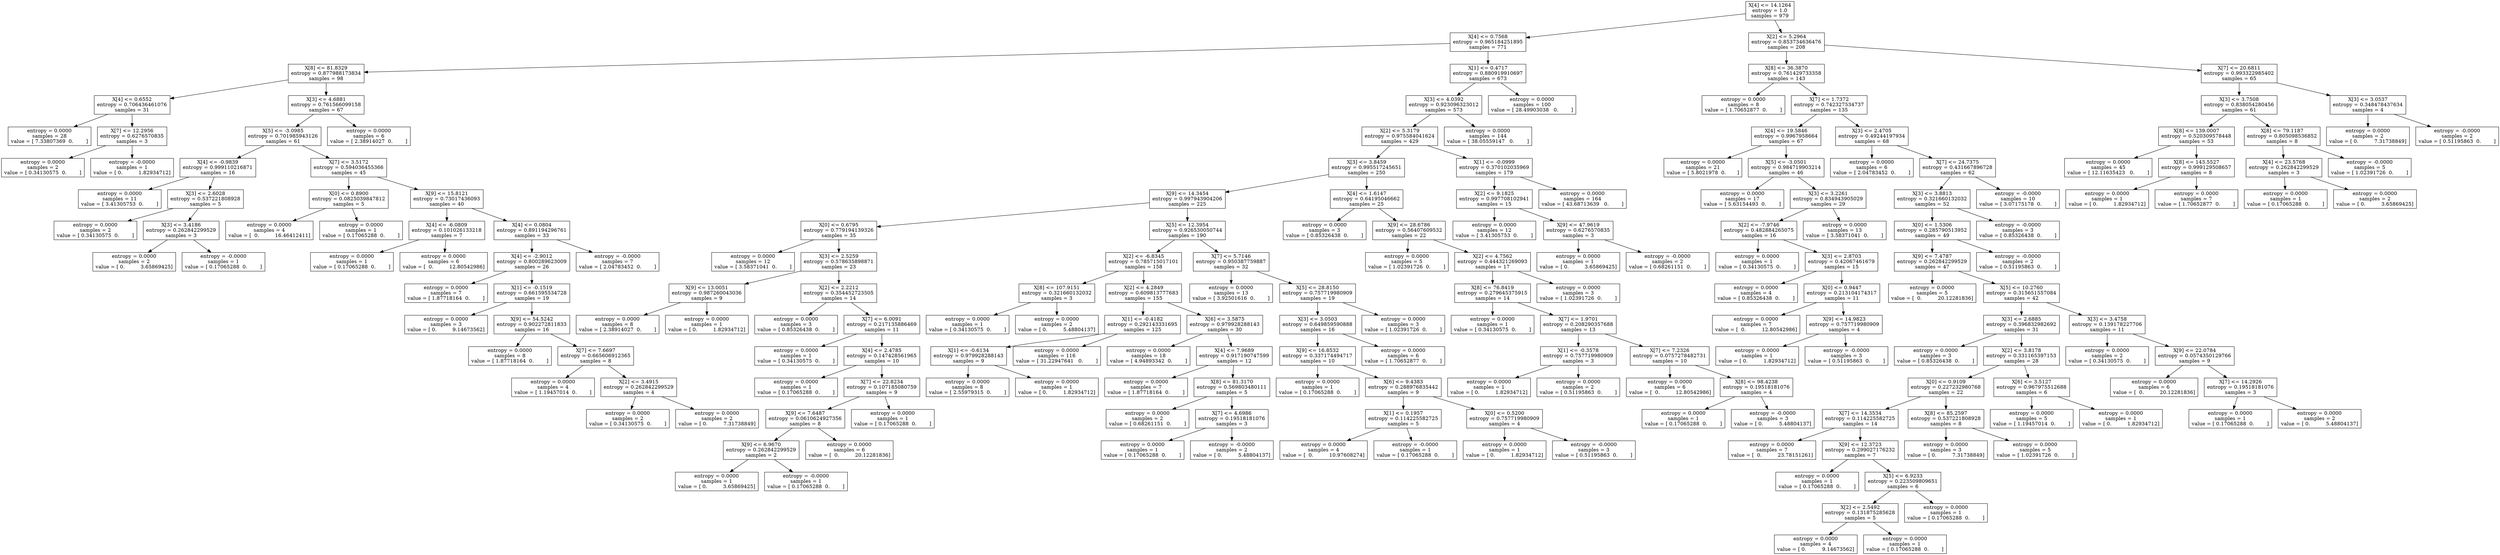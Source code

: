 digraph Tree {
0 [label="X[4] <= 14.1264\nentropy = 1.0\nsamples = 979", shape="box"] ;
1 [label="X[4] <= 0.7568\nentropy = 0.965184251895\nsamples = 771", shape="box"] ;
0 -> 1 ;
2 [label="X[8] <= 81.8329\nentropy = 0.877988173834\nsamples = 98", shape="box"] ;
1 -> 2 ;
3 [label="X[4] <= 0.6552\nentropy = 0.706436461076\nsamples = 31", shape="box"] ;
2 -> 3 ;
4 [label="entropy = 0.0000\nsamples = 28\nvalue = [ 7.33807369  0.        ]", shape="box"] ;
3 -> 4 ;
5 [label="X[7] <= 12.2956\nentropy = 0.6276570835\nsamples = 3", shape="box"] ;
3 -> 5 ;
6 [label="entropy = 0.0000\nsamples = 2\nvalue = [ 0.34130575  0.        ]", shape="box"] ;
5 -> 6 ;
7 [label="entropy = -0.0000\nsamples = 1\nvalue = [ 0.          1.82934712]", shape="box"] ;
5 -> 7 ;
8 [label="X[3] <= 4.6881\nentropy = 0.761566099158\nsamples = 67", shape="box"] ;
2 -> 8 ;
9 [label="X[5] <= -3.0985\nentropy = 0.701985943126\nsamples = 61", shape="box"] ;
8 -> 9 ;
10 [label="X[4] <= -0.9839\nentropy = 0.999110216871\nsamples = 16", shape="box"] ;
9 -> 10 ;
11 [label="entropy = 0.0000\nsamples = 11\nvalue = [ 3.41305753  0.        ]", shape="box"] ;
10 -> 11 ;
12 [label="X[3] <= 2.6028\nentropy = 0.537221808928\nsamples = 5", shape="box"] ;
10 -> 12 ;
13 [label="entropy = 0.0000\nsamples = 2\nvalue = [ 0.34130575  0.        ]", shape="box"] ;
12 -> 13 ;
14 [label="X[3] <= 3.4186\nentropy = 0.262842299529\nsamples = 3", shape="box"] ;
12 -> 14 ;
15 [label="entropy = 0.0000\nsamples = 2\nvalue = [ 0.          3.65869425]", shape="box"] ;
14 -> 15 ;
16 [label="entropy = -0.0000\nsamples = 1\nvalue = [ 0.17065288  0.        ]", shape="box"] ;
14 -> 16 ;
17 [label="X[7] <= 3.5172\nentropy = 0.594036455366\nsamples = 45", shape="box"] ;
9 -> 17 ;
18 [label="X[0] <= 0.8900\nentropy = 0.0825039847812\nsamples = 5", shape="box"] ;
17 -> 18 ;
19 [label="entropy = 0.0000\nsamples = 4\nvalue = [  0.          16.46412411]", shape="box"] ;
18 -> 19 ;
20 [label="entropy = 0.0000\nsamples = 1\nvalue = [ 0.17065288  0.        ]", shape="box"] ;
18 -> 20 ;
21 [label="X[9] <= 15.8121\nentropy = 0.73017436093\nsamples = 40", shape="box"] ;
17 -> 21 ;
22 [label="X[4] <= -6.0809\nentropy = 0.101026133218\nsamples = 7", shape="box"] ;
21 -> 22 ;
23 [label="entropy = 0.0000\nsamples = 1\nvalue = [ 0.17065288  0.        ]", shape="box"] ;
22 -> 23 ;
24 [label="entropy = 0.0000\nsamples = 6\nvalue = [  0.          12.80542986]", shape="box"] ;
22 -> 24 ;
25 [label="X[4] <= 0.0804\nentropy = 0.891194296761\nsamples = 33", shape="box"] ;
21 -> 25 ;
26 [label="X[4] <= -2.9012\nentropy = 0.800289623009\nsamples = 26", shape="box"] ;
25 -> 26 ;
27 [label="entropy = 0.0000\nsamples = 7\nvalue = [ 1.87718164  0.        ]", shape="box"] ;
26 -> 27 ;
28 [label="X[1] <= -0.1519\nentropy = 0.661595534728\nsamples = 19", shape="box"] ;
26 -> 28 ;
29 [label="entropy = 0.0000\nsamples = 3\nvalue = [ 0.          9.14673562]", shape="box"] ;
28 -> 29 ;
30 [label="X[9] <= 54.5242\nentropy = 0.902272811833\nsamples = 16", shape="box"] ;
28 -> 30 ;
31 [label="entropy = 0.0000\nsamples = 8\nvalue = [ 1.87718164  0.        ]", shape="box"] ;
30 -> 31 ;
32 [label="X[7] <= 7.6697\nentropy = 0.665606912365\nsamples = 8", shape="box"] ;
30 -> 32 ;
33 [label="entropy = 0.0000\nsamples = 4\nvalue = [ 1.19457014  0.        ]", shape="box"] ;
32 -> 33 ;
34 [label="X[2] <= 3.4915\nentropy = 0.262842299529\nsamples = 4", shape="box"] ;
32 -> 34 ;
35 [label="entropy = 0.0000\nsamples = 2\nvalue = [ 0.34130575  0.        ]", shape="box"] ;
34 -> 35 ;
36 [label="entropy = 0.0000\nsamples = 2\nvalue = [ 0.          7.31738849]", shape="box"] ;
34 -> 36 ;
37 [label="entropy = -0.0000\nsamples = 7\nvalue = [ 2.04783452  0.        ]", shape="box"] ;
25 -> 37 ;
38 [label="entropy = 0.0000\nsamples = 6\nvalue = [ 2.38914027  0.        ]", shape="box"] ;
8 -> 38 ;
39 [label="X[1] <= 0.4717\nentropy = 0.880919910697\nsamples = 673", shape="box"] ;
1 -> 39 ;
40 [label="X[3] <= 4.0392\nentropy = 0.923096323012\nsamples = 573", shape="box"] ;
39 -> 40 ;
41 [label="X[2] <= 5.3179\nentropy = 0.975584041624\nsamples = 429", shape="box"] ;
40 -> 41 ;
42 [label="X[3] <= 3.8459\nentropy = 0.995517245651\nsamples = 250", shape="box"] ;
41 -> 42 ;
43 [label="X[9] <= 14.3454\nentropy = 0.997943904206\nsamples = 225", shape="box"] ;
42 -> 43 ;
44 [label="X[0] <= 0.6795\nentropy = 0.779194139326\nsamples = 35", shape="box"] ;
43 -> 44 ;
45 [label="entropy = 0.0000\nsamples = 12\nvalue = [ 3.58371041  0.        ]", shape="box"] ;
44 -> 45 ;
46 [label="X[3] <= 2.5259\nentropy = 0.578635898871\nsamples = 23", shape="box"] ;
44 -> 46 ;
47 [label="X[9] <= 13.0051\nentropy = 0.987260043036\nsamples = 9", shape="box"] ;
46 -> 47 ;
48 [label="entropy = 0.0000\nsamples = 8\nvalue = [ 2.38914027  0.        ]", shape="box"] ;
47 -> 48 ;
49 [label="entropy = 0.0000\nsamples = 1\nvalue = [ 0.          1.82934712]", shape="box"] ;
47 -> 49 ;
50 [label="X[2] <= 2.2212\nentropy = 0.354452723505\nsamples = 14", shape="box"] ;
46 -> 50 ;
51 [label="entropy = 0.0000\nsamples = 3\nvalue = [ 0.85326438  0.        ]", shape="box"] ;
50 -> 51 ;
52 [label="X[7] <= 6.0091\nentropy = 0.217135886469\nsamples = 11", shape="box"] ;
50 -> 52 ;
53 [label="entropy = 0.0000\nsamples = 1\nvalue = [ 0.34130575  0.        ]", shape="box"] ;
52 -> 53 ;
54 [label="X[4] <= 2.4785\nentropy = 0.147428561965\nsamples = 10", shape="box"] ;
52 -> 54 ;
55 [label="entropy = 0.0000\nsamples = 1\nvalue = [ 0.17065288  0.        ]", shape="box"] ;
54 -> 55 ;
56 [label="X[7] <= 22.8234\nentropy = 0.107185080759\nsamples = 9", shape="box"] ;
54 -> 56 ;
57 [label="X[9] <= 7.6487\nentropy = 0.0610624927356\nsamples = 8", shape="box"] ;
56 -> 57 ;
58 [label="X[9] <= 6.9670\nentropy = 0.262842299529\nsamples = 2", shape="box"] ;
57 -> 58 ;
59 [label="entropy = 0.0000\nsamples = 1\nvalue = [ 0.          3.65869425]", shape="box"] ;
58 -> 59 ;
60 [label="entropy = -0.0000\nsamples = 1\nvalue = [ 0.17065288  0.        ]", shape="box"] ;
58 -> 60 ;
61 [label="entropy = 0.0000\nsamples = 6\nvalue = [  0.          20.12281836]", shape="box"] ;
57 -> 61 ;
62 [label="entropy = 0.0000\nsamples = 1\nvalue = [ 0.17065288  0.        ]", shape="box"] ;
56 -> 62 ;
63 [label="X[5] <= 12.3954\nentropy = 0.926530050744\nsamples = 190", shape="box"] ;
43 -> 63 ;
64 [label="X[2] <= -6.8345\nentropy = 0.785715017101\nsamples = 158", shape="box"] ;
63 -> 64 ;
65 [label="X[8] <= 107.9151\nentropy = 0.321660132032\nsamples = 3", shape="box"] ;
64 -> 65 ;
66 [label="entropy = 0.0000\nsamples = 1\nvalue = [ 0.34130575  0.        ]", shape="box"] ;
65 -> 66 ;
67 [label="entropy = 0.0000\nsamples = 2\nvalue = [ 0.          5.48804137]", shape="box"] ;
65 -> 67 ;
68 [label="X[2] <= 4.2849\nentropy = 0.609813777683\nsamples = 155", shape="box"] ;
64 -> 68 ;
69 [label="X[1] <= -0.4182\nentropy = 0.292143331695\nsamples = 125", shape="box"] ;
68 -> 69 ;
70 [label="X[1] <= -0.6134\nentropy = 0.979928288143\nsamples = 9", shape="box"] ;
69 -> 70 ;
71 [label="entropy = 0.0000\nsamples = 8\nvalue = [ 2.55979315  0.        ]", shape="box"] ;
70 -> 71 ;
72 [label="entropy = 0.0000\nsamples = 1\nvalue = [ 0.          1.82934712]", shape="box"] ;
70 -> 72 ;
73 [label="entropy = 0.0000\nsamples = 116\nvalue = [ 31.22947641   0.        ]", shape="box"] ;
69 -> 73 ;
74 [label="X[6] <= 3.5875\nentropy = 0.979928288143\nsamples = 30", shape="box"] ;
68 -> 74 ;
75 [label="entropy = 0.0000\nsamples = 18\nvalue = [ 4.94893342  0.        ]", shape="box"] ;
74 -> 75 ;
76 [label="X[4] <= 7.9689\nentropy = 0.917190747599\nsamples = 12", shape="box"] ;
74 -> 76 ;
77 [label="entropy = 0.0000\nsamples = 7\nvalue = [ 1.87718164  0.        ]", shape="box"] ;
76 -> 77 ;
78 [label="X[8] <= 81.3170\nentropy = 0.569803480111\nsamples = 5", shape="box"] ;
76 -> 78 ;
79 [label="entropy = 0.0000\nsamples = 2\nvalue = [ 0.68261151  0.        ]", shape="box"] ;
78 -> 79 ;
80 [label="X[7] <= 4.6986\nentropy = 0.19518181076\nsamples = 3", shape="box"] ;
78 -> 80 ;
81 [label="entropy = 0.0000\nsamples = 1\nvalue = [ 0.17065288  0.        ]", shape="box"] ;
80 -> 81 ;
82 [label="entropy = -0.0000\nsamples = 2\nvalue = [ 0.          5.48804137]", shape="box"] ;
80 -> 82 ;
83 [label="X[7] <= 5.7146\nentropy = 0.950387759887\nsamples = 32", shape="box"] ;
63 -> 83 ;
84 [label="entropy = 0.0000\nsamples = 13\nvalue = [ 3.92501616  0.        ]", shape="box"] ;
83 -> 84 ;
85 [label="X[5] <= 28.8150\nentropy = 0.757719980909\nsamples = 19", shape="box"] ;
83 -> 85 ;
86 [label="X[3] <= 3.0503\nentropy = 0.649859590888\nsamples = 16", shape="box"] ;
85 -> 86 ;
87 [label="X[9] <= 16.8532\nentropy = 0.337174494717\nsamples = 10", shape="box"] ;
86 -> 87 ;
88 [label="entropy = 0.0000\nsamples = 1\nvalue = [ 0.17065288  0.        ]", shape="box"] ;
87 -> 88 ;
89 [label="X[6] <= 9.4383\nentropy = 0.288976835442\nsamples = 9", shape="box"] ;
87 -> 89 ;
90 [label="X[1] <= 0.1957\nentropy = 0.114225582725\nsamples = 5", shape="box"] ;
89 -> 90 ;
91 [label="entropy = 0.0000\nsamples = 4\nvalue = [  0.          10.97608274]", shape="box"] ;
90 -> 91 ;
92 [label="entropy = -0.0000\nsamples = 1\nvalue = [ 0.17065288  0.        ]", shape="box"] ;
90 -> 92 ;
93 [label="X[0] <= 0.5200\nentropy = 0.757719980909\nsamples = 4", shape="box"] ;
89 -> 93 ;
94 [label="entropy = 0.0000\nsamples = 1\nvalue = [ 0.          1.82934712]", shape="box"] ;
93 -> 94 ;
95 [label="entropy = -0.0000\nsamples = 3\nvalue = [ 0.51195863  0.        ]", shape="box"] ;
93 -> 95 ;
96 [label="entropy = 0.0000\nsamples = 6\nvalue = [ 1.70652877  0.        ]", shape="box"] ;
86 -> 96 ;
97 [label="entropy = 0.0000\nsamples = 3\nvalue = [ 1.02391726  0.        ]", shape="box"] ;
85 -> 97 ;
98 [label="X[4] <= 1.6147\nentropy = 0.64195046662\nsamples = 25", shape="box"] ;
42 -> 98 ;
99 [label="entropy = 0.0000\nsamples = 3\nvalue = [ 0.85326438  0.        ]", shape="box"] ;
98 -> 99 ;
100 [label="X[9] <= 28.6786\nentropy = 0.56407609532\nsamples = 22", shape="box"] ;
98 -> 100 ;
101 [label="entropy = 0.0000\nsamples = 5\nvalue = [ 1.02391726  0.        ]", shape="box"] ;
100 -> 101 ;
102 [label="X[2] <= 4.7562\nentropy = 0.444321269093\nsamples = 17", shape="box"] ;
100 -> 102 ;
103 [label="X[8] <= 76.8419\nentropy = 0.279645375915\nsamples = 14", shape="box"] ;
102 -> 103 ;
104 [label="entropy = 0.0000\nsamples = 1\nvalue = [ 0.34130575  0.        ]", shape="box"] ;
103 -> 104 ;
105 [label="X[7] <= 1.9701\nentropy = 0.208290357688\nsamples = 13", shape="box"] ;
103 -> 105 ;
106 [label="X[1] <= -0.3578\nentropy = 0.757719980909\nsamples = 3", shape="box"] ;
105 -> 106 ;
107 [label="entropy = 0.0000\nsamples = 1\nvalue = [ 0.          1.82934712]", shape="box"] ;
106 -> 107 ;
108 [label="entropy = 0.0000\nsamples = 2\nvalue = [ 0.51195863  0.        ]", shape="box"] ;
106 -> 108 ;
109 [label="X[7] <= 7.2326\nentropy = 0.0757278482731\nsamples = 10", shape="box"] ;
105 -> 109 ;
110 [label="entropy = 0.0000\nsamples = 6\nvalue = [  0.          12.80542986]", shape="box"] ;
109 -> 110 ;
111 [label="X[8] <= 98.4238\nentropy = 0.19518181076\nsamples = 4", shape="box"] ;
109 -> 111 ;
112 [label="entropy = 0.0000\nsamples = 1\nvalue = [ 0.17065288  0.        ]", shape="box"] ;
111 -> 112 ;
113 [label="entropy = -0.0000\nsamples = 3\nvalue = [ 0.          5.48804137]", shape="box"] ;
111 -> 113 ;
114 [label="entropy = 0.0000\nsamples = 3\nvalue = [ 1.02391726  0.        ]", shape="box"] ;
102 -> 114 ;
115 [label="X[1] <= -0.0999\nentropy = 0.370102035969\nsamples = 179", shape="box"] ;
41 -> 115 ;
116 [label="X[2] <= 9.1825\nentropy = 0.997708102941\nsamples = 15", shape="box"] ;
115 -> 116 ;
117 [label="entropy = 0.0000\nsamples = 12\nvalue = [ 3.41305753  0.        ]", shape="box"] ;
116 -> 117 ;
118 [label="X[9] <= 47.9619\nentropy = 0.6276570835\nsamples = 3", shape="box"] ;
116 -> 118 ;
119 [label="entropy = 0.0000\nsamples = 1\nvalue = [ 0.          3.65869425]", shape="box"] ;
118 -> 119 ;
120 [label="entropy = -0.0000\nsamples = 2\nvalue = [ 0.68261151  0.        ]", shape="box"] ;
118 -> 120 ;
121 [label="entropy = 0.0000\nsamples = 164\nvalue = [ 43.68713639   0.        ]", shape="box"] ;
115 -> 121 ;
122 [label="entropy = 0.0000\nsamples = 144\nvalue = [ 38.05559147   0.        ]", shape="box"] ;
40 -> 122 ;
123 [label="entropy = 0.0000\nsamples = 100\nvalue = [ 28.49903038   0.        ]", shape="box"] ;
39 -> 123 ;
124 [label="X[2] <= 5.2964\nentropy = 0.853734636476\nsamples = 208", shape="box"] ;
0 -> 124 ;
125 [label="X[8] <= 36.3870\nentropy = 0.761429733358\nsamples = 143", shape="box"] ;
124 -> 125 ;
126 [label="entropy = 0.0000\nsamples = 8\nvalue = [ 1.70652877  0.        ]", shape="box"] ;
125 -> 126 ;
127 [label="X[7] <= 1.7372\nentropy = 0.742327534737\nsamples = 135", shape="box"] ;
125 -> 127 ;
128 [label="X[4] <= 19.5846\nentropy = 0.9967958664\nsamples = 67", shape="box"] ;
127 -> 128 ;
129 [label="entropy = 0.0000\nsamples = 21\nvalue = [ 5.8021978  0.       ]", shape="box"] ;
128 -> 129 ;
130 [label="X[5] <= -3.0501\nentropy = 0.984719903214\nsamples = 46", shape="box"] ;
128 -> 130 ;
131 [label="entropy = 0.0000\nsamples = 17\nvalue = [ 5.63154493  0.        ]", shape="box"] ;
130 -> 131 ;
132 [label="X[3] <= 3.2261\nentropy = 0.834943905029\nsamples = 29", shape="box"] ;
130 -> 132 ;
133 [label="X[2] <= -7.9746\nentropy = 0.482884265075\nsamples = 16", shape="box"] ;
132 -> 133 ;
134 [label="entropy = 0.0000\nsamples = 1\nvalue = [ 0.34130575  0.        ]", shape="box"] ;
133 -> 134 ;
135 [label="X[3] <= 2.8703\nentropy = 0.42067461679\nsamples = 15", shape="box"] ;
133 -> 135 ;
136 [label="entropy = 0.0000\nsamples = 4\nvalue = [ 0.85326438  0.        ]", shape="box"] ;
135 -> 136 ;
137 [label="X[0] <= 0.9447\nentropy = 0.213104174317\nsamples = 11", shape="box"] ;
135 -> 137 ;
138 [label="entropy = 0.0000\nsamples = 7\nvalue = [  0.          12.80542986]", shape="box"] ;
137 -> 138 ;
139 [label="X[9] <= 14.9823\nentropy = 0.757719980909\nsamples = 4", shape="box"] ;
137 -> 139 ;
140 [label="entropy = 0.0000\nsamples = 1\nvalue = [ 0.          1.82934712]", shape="box"] ;
139 -> 140 ;
141 [label="entropy = -0.0000\nsamples = 3\nvalue = [ 0.51195863  0.        ]", shape="box"] ;
139 -> 141 ;
142 [label="entropy = 0.0000\nsamples = 13\nvalue = [ 3.58371041  0.        ]", shape="box"] ;
132 -> 142 ;
143 [label="X[3] <= 2.4705\nentropy = 0.49244197934\nsamples = 68", shape="box"] ;
127 -> 143 ;
144 [label="entropy = 0.0000\nsamples = 6\nvalue = [ 2.04783452  0.        ]", shape="box"] ;
143 -> 144 ;
145 [label="X[7] <= 24.7375\nentropy = 0.431667896728\nsamples = 62", shape="box"] ;
143 -> 145 ;
146 [label="X[3] <= 3.8813\nentropy = 0.321660132032\nsamples = 52", shape="box"] ;
145 -> 146 ;
147 [label="X[0] <= 1.5306\nentropy = 0.285790513952\nsamples = 49", shape="box"] ;
146 -> 147 ;
148 [label="X[9] <= 7.4787\nentropy = 0.262842299529\nsamples = 47", shape="box"] ;
147 -> 148 ;
149 [label="entropy = 0.0000\nsamples = 5\nvalue = [  0.          20.12281836]", shape="box"] ;
148 -> 149 ;
150 [label="X[5] <= 10.2760\nentropy = 0.315651557084\nsamples = 42", shape="box"] ;
148 -> 150 ;
151 [label="X[3] <= 2.6885\nentropy = 0.396832982692\nsamples = 31", shape="box"] ;
150 -> 151 ;
152 [label="entropy = 0.0000\nsamples = 3\nvalue = [ 0.85326438  0.        ]", shape="box"] ;
151 -> 152 ;
153 [label="X[2] <= 3.8178\nentropy = 0.331165397153\nsamples = 28", shape="box"] ;
151 -> 153 ;
154 [label="X[0] <= 0.9109\nentropy = 0.227232980768\nsamples = 22", shape="box"] ;
153 -> 154 ;
155 [label="X[7] <= 14.3534\nentropy = 0.114225582725\nsamples = 14", shape="box"] ;
154 -> 155 ;
156 [label="entropy = 0.0000\nsamples = 7\nvalue = [  0.          23.78151261]", shape="box"] ;
155 -> 156 ;
157 [label="X[9] <= 12.3723\nentropy = 0.299027176232\nsamples = 7", shape="box"] ;
155 -> 157 ;
158 [label="entropy = 0.0000\nsamples = 1\nvalue = [ 0.17065288  0.        ]", shape="box"] ;
157 -> 158 ;
159 [label="X[5] <= 6.9233\nentropy = 0.223509809651\nsamples = 6", shape="box"] ;
157 -> 159 ;
160 [label="X[2] <= 2.5492\nentropy = 0.131875285628\nsamples = 5", shape="box"] ;
159 -> 160 ;
161 [label="entropy = 0.0000\nsamples = 4\nvalue = [ 0.          9.14673562]", shape="box"] ;
160 -> 161 ;
162 [label="entropy = 0.0000\nsamples = 1\nvalue = [ 0.17065288  0.        ]", shape="box"] ;
160 -> 162 ;
163 [label="entropy = 0.0000\nsamples = 1\nvalue = [ 0.17065288  0.        ]", shape="box"] ;
159 -> 163 ;
164 [label="X[8] <= 85.2597\nentropy = 0.537221808928\nsamples = 8", shape="box"] ;
154 -> 164 ;
165 [label="entropy = 0.0000\nsamples = 3\nvalue = [ 0.          7.31738849]", shape="box"] ;
164 -> 165 ;
166 [label="entropy = 0.0000\nsamples = 5\nvalue = [ 1.02391726  0.        ]", shape="box"] ;
164 -> 166 ;
167 [label="X[6] <= 3.5127\nentropy = 0.967975512688\nsamples = 6", shape="box"] ;
153 -> 167 ;
168 [label="entropy = 0.0000\nsamples = 5\nvalue = [ 1.19457014  0.        ]", shape="box"] ;
167 -> 168 ;
169 [label="entropy = 0.0000\nsamples = 1\nvalue = [ 0.          1.82934712]", shape="box"] ;
167 -> 169 ;
170 [label="X[3] <= 3.4758\nentropy = 0.139178227706\nsamples = 11", shape="box"] ;
150 -> 170 ;
171 [label="entropy = 0.0000\nsamples = 2\nvalue = [ 0.34130575  0.        ]", shape="box"] ;
170 -> 171 ;
172 [label="X[9] <= 22.0784\nentropy = 0.0574350129766\nsamples = 9", shape="box"] ;
170 -> 172 ;
173 [label="entropy = 0.0000\nsamples = 6\nvalue = [  0.          20.12281836]", shape="box"] ;
172 -> 173 ;
174 [label="X[7] <= 14.2926\nentropy = 0.19518181076\nsamples = 3", shape="box"] ;
172 -> 174 ;
175 [label="entropy = 0.0000\nsamples = 1\nvalue = [ 0.17065288  0.        ]", shape="box"] ;
174 -> 175 ;
176 [label="entropy = 0.0000\nsamples = 2\nvalue = [ 0.          5.48804137]", shape="box"] ;
174 -> 176 ;
177 [label="entropy = -0.0000\nsamples = 2\nvalue = [ 0.51195863  0.        ]", shape="box"] ;
147 -> 177 ;
178 [label="entropy = -0.0000\nsamples = 3\nvalue = [ 0.85326438  0.        ]", shape="box"] ;
146 -> 178 ;
179 [label="entropy = -0.0000\nsamples = 10\nvalue = [ 3.07175178  0.        ]", shape="box"] ;
145 -> 179 ;
180 [label="X[7] <= 20.6811\nentropy = 0.993322985402\nsamples = 65", shape="box"] ;
124 -> 180 ;
181 [label="X[3] <= 3.7508\nentropy = 0.838054280456\nsamples = 61", shape="box"] ;
180 -> 181 ;
182 [label="X[8] <= 139.0007\nentropy = 0.520309578448\nsamples = 53", shape="box"] ;
181 -> 182 ;
183 [label="entropy = 0.0000\nsamples = 45\nvalue = [ 12.11635423   0.        ]", shape="box"] ;
182 -> 183 ;
184 [label="X[8] <= 143.5527\nentropy = 0.999129508657\nsamples = 8", shape="box"] ;
182 -> 184 ;
185 [label="entropy = 0.0000\nsamples = 1\nvalue = [ 0.          1.82934712]", shape="box"] ;
184 -> 185 ;
186 [label="entropy = 0.0000\nsamples = 7\nvalue = [ 1.70652877  0.        ]", shape="box"] ;
184 -> 186 ;
187 [label="X[8] <= 79.1187\nentropy = 0.805098536852\nsamples = 8", shape="box"] ;
181 -> 187 ;
188 [label="X[4] <= 23.5768\nentropy = 0.262842299529\nsamples = 3", shape="box"] ;
187 -> 188 ;
189 [label="entropy = 0.0000\nsamples = 1\nvalue = [ 0.17065288  0.        ]", shape="box"] ;
188 -> 189 ;
190 [label="entropy = 0.0000\nsamples = 2\nvalue = [ 0.          3.65869425]", shape="box"] ;
188 -> 190 ;
191 [label="entropy = -0.0000\nsamples = 5\nvalue = [ 1.02391726  0.        ]", shape="box"] ;
187 -> 191 ;
192 [label="X[3] <= 3.0537\nentropy = 0.348478437634\nsamples = 4", shape="box"] ;
180 -> 192 ;
193 [label="entropy = 0.0000\nsamples = 2\nvalue = [ 0.          7.31738849]", shape="box"] ;
192 -> 193 ;
194 [label="entropy = -0.0000\nsamples = 2\nvalue = [ 0.51195863  0.        ]", shape="box"] ;
192 -> 194 ;
}